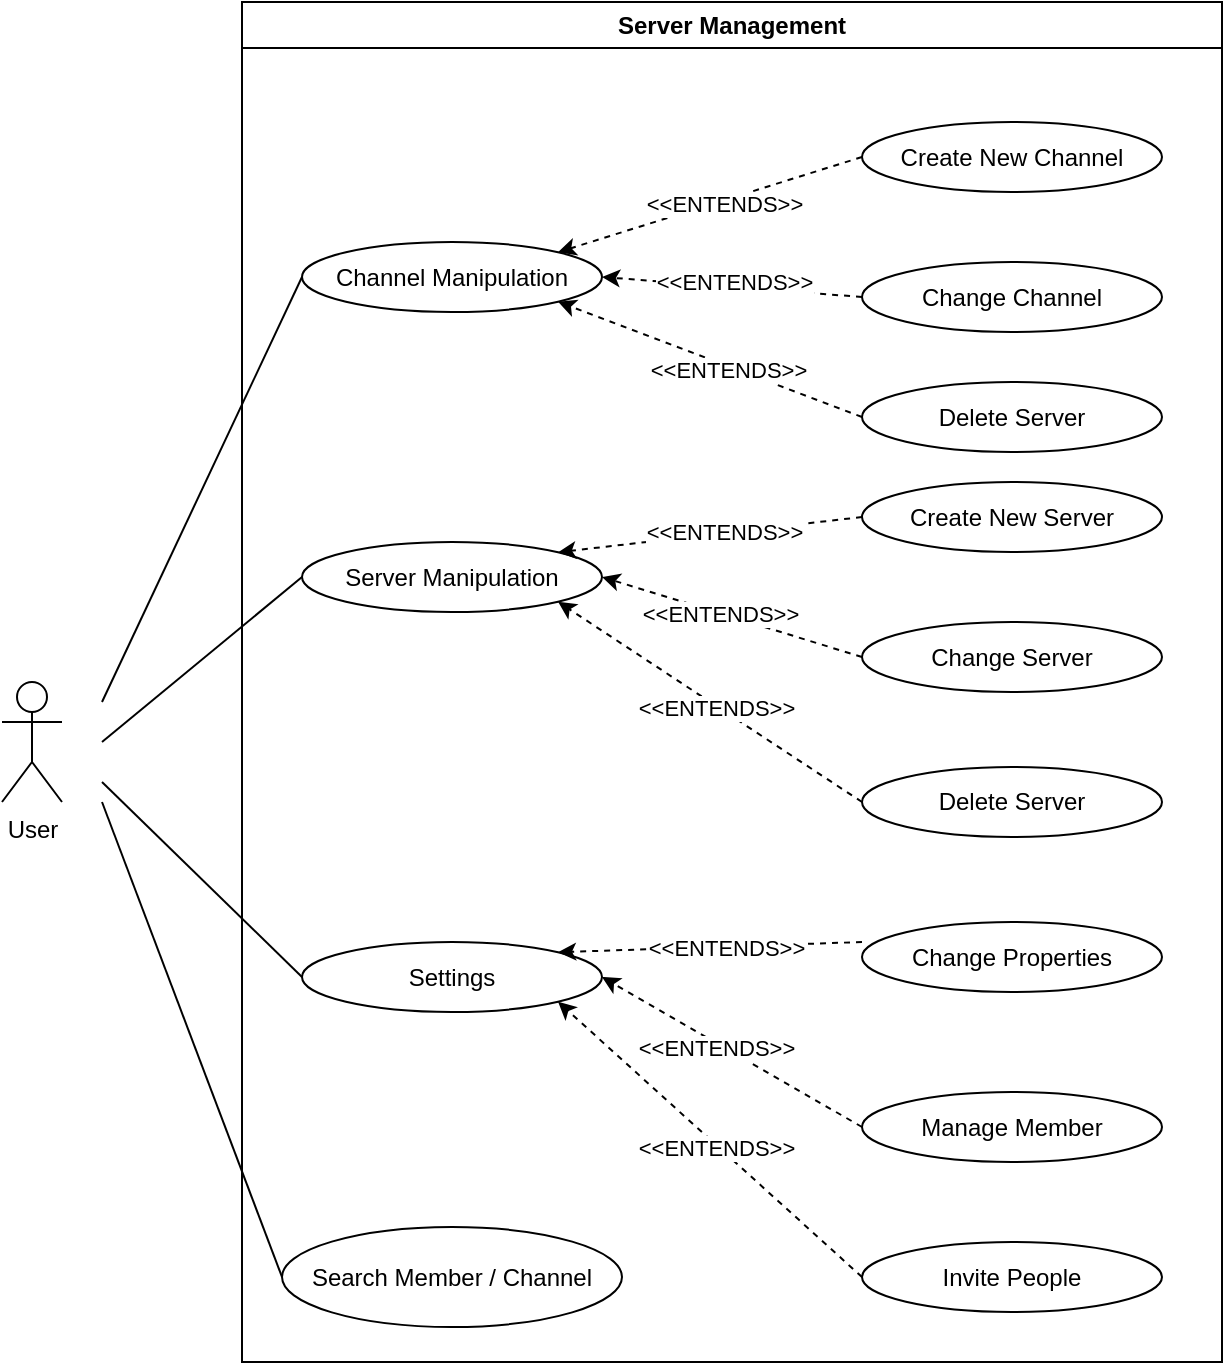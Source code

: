 <mxfile version="24.7.8">
  <diagram name="Page-1" id="YQ3UiAFa2FJOTCWodV5u">
    <mxGraphModel dx="1500" dy="746" grid="1" gridSize="10" guides="1" tooltips="1" connect="1" arrows="1" fold="1" page="1" pageScale="1" pageWidth="827" pageHeight="1169" math="0" shadow="0">
      <root>
        <mxCell id="0" />
        <mxCell id="1" parent="0" />
        <mxCell id="QVReD4pQJGgZ_GsCaPXj-4" value="Server Management" style="swimlane;whiteSpace=wrap;html=1;" parent="1" vertex="1">
          <mxGeometry x="190" y="40" width="490" height="680" as="geometry" />
        </mxCell>
        <mxCell id="6f-QjpaBFBmBkzcDSJa--1" value="Channel Manipulation" style="ellipse;whiteSpace=wrap;html=1;" parent="QVReD4pQJGgZ_GsCaPXj-4" vertex="1">
          <mxGeometry x="30" y="120" width="150" height="35" as="geometry" />
        </mxCell>
        <mxCell id="6f-QjpaBFBmBkzcDSJa--2" value="Server Manipulation" style="ellipse;whiteSpace=wrap;html=1;" parent="QVReD4pQJGgZ_GsCaPXj-4" vertex="1">
          <mxGeometry x="30" y="270" width="150" height="35" as="geometry" />
        </mxCell>
        <mxCell id="6f-QjpaBFBmBkzcDSJa--3" value="Settings" style="ellipse;whiteSpace=wrap;html=1;" parent="QVReD4pQJGgZ_GsCaPXj-4" vertex="1">
          <mxGeometry x="30" y="470" width="150" height="35" as="geometry" />
        </mxCell>
        <mxCell id="6f-QjpaBFBmBkzcDSJa--4" value="Create New Channel" style="ellipse;whiteSpace=wrap;html=1;" parent="QVReD4pQJGgZ_GsCaPXj-4" vertex="1">
          <mxGeometry x="310" y="60" width="150" height="35" as="geometry" />
        </mxCell>
        <mxCell id="6f-QjpaBFBmBkzcDSJa--5" value="Change Channel" style="ellipse;whiteSpace=wrap;html=1;" parent="QVReD4pQJGgZ_GsCaPXj-4" vertex="1">
          <mxGeometry x="310" y="130" width="150" height="35" as="geometry" />
        </mxCell>
        <mxCell id="6f-QjpaBFBmBkzcDSJa--6" value="Create New Server" style="ellipse;whiteSpace=wrap;html=1;" parent="QVReD4pQJGgZ_GsCaPXj-4" vertex="1">
          <mxGeometry x="310" y="240" width="150" height="35" as="geometry" />
        </mxCell>
        <mxCell id="6f-QjpaBFBmBkzcDSJa--7" value="Change Server" style="ellipse;whiteSpace=wrap;html=1;" parent="QVReD4pQJGgZ_GsCaPXj-4" vertex="1">
          <mxGeometry x="310" y="310" width="150" height="35" as="geometry" />
        </mxCell>
        <mxCell id="6f-QjpaBFBmBkzcDSJa--8" value="Delete Server" style="ellipse;whiteSpace=wrap;html=1;" parent="QVReD4pQJGgZ_GsCaPXj-4" vertex="1">
          <mxGeometry x="310" y="190" width="150" height="35" as="geometry" />
        </mxCell>
        <mxCell id="6f-QjpaBFBmBkzcDSJa--9" value="Delete Server" style="ellipse;whiteSpace=wrap;html=1;" parent="QVReD4pQJGgZ_GsCaPXj-4" vertex="1">
          <mxGeometry x="310" y="382.5" width="150" height="35" as="geometry" />
        </mxCell>
        <mxCell id="6f-QjpaBFBmBkzcDSJa--10" value="Change Properties" style="ellipse;whiteSpace=wrap;html=1;" parent="QVReD4pQJGgZ_GsCaPXj-4" vertex="1">
          <mxGeometry x="310" y="460" width="150" height="35" as="geometry" />
        </mxCell>
        <mxCell id="6f-QjpaBFBmBkzcDSJa--11" value="Manage Member" style="ellipse;whiteSpace=wrap;html=1;" parent="QVReD4pQJGgZ_GsCaPXj-4" vertex="1">
          <mxGeometry x="310" y="545" width="150" height="35" as="geometry" />
        </mxCell>
        <mxCell id="6f-QjpaBFBmBkzcDSJa--12" value="Invite People" style="ellipse;whiteSpace=wrap;html=1;" parent="QVReD4pQJGgZ_GsCaPXj-4" vertex="1">
          <mxGeometry x="310" y="620" width="150" height="35" as="geometry" />
        </mxCell>
        <mxCell id="6f-QjpaBFBmBkzcDSJa--26" value="Search Member / Channel" style="ellipse;whiteSpace=wrap;html=1;" parent="QVReD4pQJGgZ_GsCaPXj-4" vertex="1">
          <mxGeometry x="20" y="612.5" width="170" height="50" as="geometry" />
        </mxCell>
        <mxCell id="6f-QjpaBFBmBkzcDSJa--27" value="" style="endArrow=classic;html=1;rounded=0;exitX=0;exitY=0.5;exitDx=0;exitDy=0;entryX=1;entryY=0;entryDx=0;entryDy=0;dashed=1;" parent="QVReD4pQJGgZ_GsCaPXj-4" source="6f-QjpaBFBmBkzcDSJa--4" target="6f-QjpaBFBmBkzcDSJa--1" edge="1">
          <mxGeometry width="50" height="50" relative="1" as="geometry">
            <mxPoint x="200" y="280" as="sourcePoint" />
            <mxPoint x="250" y="230" as="targetPoint" />
          </mxGeometry>
        </mxCell>
        <mxCell id="6f-QjpaBFBmBkzcDSJa--41" value="&amp;lt;&amp;lt;ENTENDS&amp;gt;&amp;gt;" style="edgeLabel;html=1;align=center;verticalAlign=middle;resizable=0;points=[];" parent="6f-QjpaBFBmBkzcDSJa--27" vertex="1" connectable="0">
          <mxGeometry x="-0.086" y="1" relative="1" as="geometry">
            <mxPoint as="offset" />
          </mxGeometry>
        </mxCell>
        <mxCell id="6f-QjpaBFBmBkzcDSJa--28" value="" style="endArrow=classic;html=1;rounded=0;exitX=0;exitY=0.5;exitDx=0;exitDy=0;entryX=1;entryY=0.5;entryDx=0;entryDy=0;dashed=1;" parent="QVReD4pQJGgZ_GsCaPXj-4" source="6f-QjpaBFBmBkzcDSJa--5" target="6f-QjpaBFBmBkzcDSJa--1" edge="1">
          <mxGeometry width="50" height="50" relative="1" as="geometry">
            <mxPoint x="200" y="280" as="sourcePoint" />
            <mxPoint x="250" y="230" as="targetPoint" />
          </mxGeometry>
        </mxCell>
        <mxCell id="6f-QjpaBFBmBkzcDSJa--42" value="&amp;lt;&amp;lt;ENTENDS&amp;gt;&amp;gt;" style="edgeLabel;html=1;align=center;verticalAlign=middle;resizable=0;points=[];" parent="6f-QjpaBFBmBkzcDSJa--28" vertex="1" connectable="0">
          <mxGeometry y="-3" relative="1" as="geometry">
            <mxPoint as="offset" />
          </mxGeometry>
        </mxCell>
        <mxCell id="6f-QjpaBFBmBkzcDSJa--30" value="" style="endArrow=classic;html=1;rounded=0;exitX=0;exitY=0.5;exitDx=0;exitDy=0;entryX=1;entryY=1;entryDx=0;entryDy=0;dashed=1;" parent="QVReD4pQJGgZ_GsCaPXj-4" source="6f-QjpaBFBmBkzcDSJa--8" target="6f-QjpaBFBmBkzcDSJa--1" edge="1">
          <mxGeometry width="50" height="50" relative="1" as="geometry">
            <mxPoint x="200" y="280" as="sourcePoint" />
            <mxPoint x="250" y="230" as="targetPoint" />
          </mxGeometry>
        </mxCell>
        <mxCell id="6f-QjpaBFBmBkzcDSJa--43" value="&amp;lt;&amp;lt;ENTENDS&amp;gt;&amp;gt;" style="edgeLabel;html=1;align=center;verticalAlign=middle;resizable=0;points=[];" parent="6f-QjpaBFBmBkzcDSJa--30" vertex="1" connectable="0">
          <mxGeometry x="-0.116" y="2" relative="1" as="geometry">
            <mxPoint x="1" as="offset" />
          </mxGeometry>
        </mxCell>
        <mxCell id="6f-QjpaBFBmBkzcDSJa--31" value="" style="endArrow=classic;html=1;rounded=0;exitX=0;exitY=0.5;exitDx=0;exitDy=0;entryX=1;entryY=0;entryDx=0;entryDy=0;dashed=1;" parent="QVReD4pQJGgZ_GsCaPXj-4" source="6f-QjpaBFBmBkzcDSJa--6" target="6f-QjpaBFBmBkzcDSJa--2" edge="1">
          <mxGeometry width="50" height="50" relative="1" as="geometry">
            <mxPoint x="200" y="280" as="sourcePoint" />
            <mxPoint x="250" y="230" as="targetPoint" />
          </mxGeometry>
        </mxCell>
        <mxCell id="6f-QjpaBFBmBkzcDSJa--44" value="&amp;lt;&amp;lt;ENTENDS&amp;gt;&amp;gt;" style="edgeLabel;html=1;align=center;verticalAlign=middle;resizable=0;points=[];" parent="6f-QjpaBFBmBkzcDSJa--31" vertex="1" connectable="0">
          <mxGeometry x="-0.087" y="-1" relative="1" as="geometry">
            <mxPoint as="offset" />
          </mxGeometry>
        </mxCell>
        <mxCell id="6f-QjpaBFBmBkzcDSJa--32" value="" style="endArrow=classic;html=1;rounded=0;exitX=0;exitY=0.5;exitDx=0;exitDy=0;entryX=1;entryY=0.5;entryDx=0;entryDy=0;dashed=1;" parent="QVReD4pQJGgZ_GsCaPXj-4" source="6f-QjpaBFBmBkzcDSJa--7" target="6f-QjpaBFBmBkzcDSJa--2" edge="1">
          <mxGeometry width="50" height="50" relative="1" as="geometry">
            <mxPoint x="200" y="280" as="sourcePoint" />
            <mxPoint x="250" y="230" as="targetPoint" />
          </mxGeometry>
        </mxCell>
        <mxCell id="6f-QjpaBFBmBkzcDSJa--45" value="&amp;lt;&amp;lt;ENTENDS&amp;gt;&amp;gt;" style="edgeLabel;html=1;align=center;verticalAlign=middle;resizable=0;points=[];" parent="6f-QjpaBFBmBkzcDSJa--32" vertex="1" connectable="0">
          <mxGeometry x="0.083" relative="1" as="geometry">
            <mxPoint x="-1" as="offset" />
          </mxGeometry>
        </mxCell>
        <mxCell id="6f-QjpaBFBmBkzcDSJa--33" value="" style="endArrow=classic;html=1;rounded=0;exitX=0;exitY=0.5;exitDx=0;exitDy=0;entryX=1;entryY=1;entryDx=0;entryDy=0;dashed=1;" parent="QVReD4pQJGgZ_GsCaPXj-4" source="6f-QjpaBFBmBkzcDSJa--9" target="6f-QjpaBFBmBkzcDSJa--2" edge="1">
          <mxGeometry width="50" height="50" relative="1" as="geometry">
            <mxPoint x="200" y="280" as="sourcePoint" />
            <mxPoint x="250" y="230" as="targetPoint" />
          </mxGeometry>
        </mxCell>
        <mxCell id="6f-QjpaBFBmBkzcDSJa--46" value="&amp;lt;&amp;lt;ENTENDS&amp;gt;&amp;gt;" style="edgeLabel;html=1;align=center;verticalAlign=middle;resizable=0;points=[];" parent="6f-QjpaBFBmBkzcDSJa--33" vertex="1" connectable="0">
          <mxGeometry x="-0.048" y="1" relative="1" as="geometry">
            <mxPoint as="offset" />
          </mxGeometry>
        </mxCell>
        <mxCell id="6f-QjpaBFBmBkzcDSJa--34" value="" style="endArrow=classic;html=1;rounded=0;exitX=0;exitY=0.286;exitDx=0;exitDy=0;exitPerimeter=0;entryX=1;entryY=0;entryDx=0;entryDy=0;dashed=1;" parent="QVReD4pQJGgZ_GsCaPXj-4" source="6f-QjpaBFBmBkzcDSJa--10" target="6f-QjpaBFBmBkzcDSJa--3" edge="1">
          <mxGeometry width="50" height="50" relative="1" as="geometry">
            <mxPoint x="200" y="420" as="sourcePoint" />
            <mxPoint x="250" y="370" as="targetPoint" />
          </mxGeometry>
        </mxCell>
        <mxCell id="6f-QjpaBFBmBkzcDSJa--47" value="&amp;lt;&amp;lt;ENTENDS&amp;gt;&amp;gt;" style="edgeLabel;html=1;align=center;verticalAlign=middle;resizable=0;points=[];" parent="6f-QjpaBFBmBkzcDSJa--34" vertex="1" connectable="0">
          <mxGeometry x="-0.101" relative="1" as="geometry">
            <mxPoint as="offset" />
          </mxGeometry>
        </mxCell>
        <mxCell id="6f-QjpaBFBmBkzcDSJa--35" value="" style="endArrow=classic;html=1;rounded=0;exitX=0;exitY=0.5;exitDx=0;exitDy=0;entryX=1;entryY=0.5;entryDx=0;entryDy=0;dashed=1;" parent="QVReD4pQJGgZ_GsCaPXj-4" source="6f-QjpaBFBmBkzcDSJa--11" target="6f-QjpaBFBmBkzcDSJa--3" edge="1">
          <mxGeometry width="50" height="50" relative="1" as="geometry">
            <mxPoint x="200" y="420" as="sourcePoint" />
            <mxPoint x="250" y="370" as="targetPoint" />
          </mxGeometry>
        </mxCell>
        <mxCell id="6f-QjpaBFBmBkzcDSJa--48" value="&amp;lt;&amp;lt;ENTENDS&amp;gt;&amp;gt;" style="edgeLabel;html=1;align=center;verticalAlign=middle;resizable=0;points=[];" parent="6f-QjpaBFBmBkzcDSJa--35" vertex="1" connectable="0">
          <mxGeometry x="0.115" y="2" relative="1" as="geometry">
            <mxPoint as="offset" />
          </mxGeometry>
        </mxCell>
        <mxCell id="6f-QjpaBFBmBkzcDSJa--36" value="" style="endArrow=classic;html=1;rounded=0;exitX=0;exitY=0.5;exitDx=0;exitDy=0;entryX=1;entryY=1;entryDx=0;entryDy=0;dashed=1;" parent="QVReD4pQJGgZ_GsCaPXj-4" source="6f-QjpaBFBmBkzcDSJa--12" target="6f-QjpaBFBmBkzcDSJa--3" edge="1">
          <mxGeometry width="50" height="50" relative="1" as="geometry">
            <mxPoint x="200" y="420" as="sourcePoint" />
            <mxPoint x="250" y="370" as="targetPoint" />
          </mxGeometry>
        </mxCell>
        <mxCell id="6f-QjpaBFBmBkzcDSJa--49" value="&amp;lt;&amp;lt;ENTENDS&amp;gt;&amp;gt;" style="edgeLabel;html=1;align=center;verticalAlign=middle;resizable=0;points=[];" parent="6f-QjpaBFBmBkzcDSJa--36" vertex="1" connectable="0">
          <mxGeometry x="-0.05" y="1" relative="1" as="geometry">
            <mxPoint as="offset" />
          </mxGeometry>
        </mxCell>
        <mxCell id="QVReD4pQJGgZ_GsCaPXj-19" value="User" style="shape=umlActor;verticalLabelPosition=bottom;verticalAlign=top;html=1;" parent="1" vertex="1">
          <mxGeometry x="70" y="380" width="30" height="60" as="geometry" />
        </mxCell>
        <mxCell id="6f-QjpaBFBmBkzcDSJa--37" value="" style="endArrow=none;html=1;rounded=0;entryX=0;entryY=0.5;entryDx=0;entryDy=0;" parent="1" target="6f-QjpaBFBmBkzcDSJa--26" edge="1">
          <mxGeometry width="50" height="50" relative="1" as="geometry">
            <mxPoint x="120" y="440" as="sourcePoint" />
            <mxPoint x="440" y="540" as="targetPoint" />
          </mxGeometry>
        </mxCell>
        <mxCell id="6f-QjpaBFBmBkzcDSJa--38" value="" style="endArrow=none;html=1;rounded=0;entryX=0;entryY=0.5;entryDx=0;entryDy=0;" parent="1" target="6f-QjpaBFBmBkzcDSJa--3" edge="1">
          <mxGeometry width="50" height="50" relative="1" as="geometry">
            <mxPoint x="120" y="430" as="sourcePoint" />
            <mxPoint x="440" y="540" as="targetPoint" />
          </mxGeometry>
        </mxCell>
        <mxCell id="6f-QjpaBFBmBkzcDSJa--39" value="" style="endArrow=none;html=1;rounded=0;entryX=0;entryY=0.5;entryDx=0;entryDy=0;" parent="1" target="6f-QjpaBFBmBkzcDSJa--2" edge="1">
          <mxGeometry width="50" height="50" relative="1" as="geometry">
            <mxPoint x="120" y="410" as="sourcePoint" />
            <mxPoint x="440" y="270" as="targetPoint" />
          </mxGeometry>
        </mxCell>
        <mxCell id="6f-QjpaBFBmBkzcDSJa--40" value="" style="endArrow=none;html=1;rounded=0;entryX=0;entryY=0.5;entryDx=0;entryDy=0;" parent="1" target="6f-QjpaBFBmBkzcDSJa--1" edge="1">
          <mxGeometry width="50" height="50" relative="1" as="geometry">
            <mxPoint x="120" y="390" as="sourcePoint" />
            <mxPoint x="440" y="270" as="targetPoint" />
          </mxGeometry>
        </mxCell>
      </root>
    </mxGraphModel>
  </diagram>
</mxfile>
